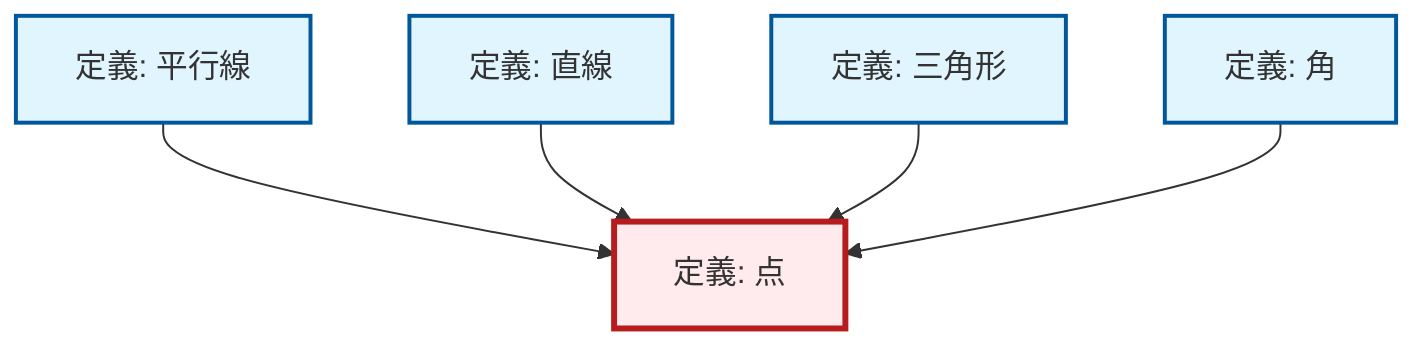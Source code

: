 graph TD
    classDef definition fill:#e1f5fe,stroke:#01579b,stroke-width:2px
    classDef theorem fill:#f3e5f5,stroke:#4a148c,stroke-width:2px
    classDef axiom fill:#fff3e0,stroke:#e65100,stroke-width:2px
    classDef example fill:#e8f5e9,stroke:#1b5e20,stroke-width:2px
    classDef current fill:#ffebee,stroke:#b71c1c,stroke-width:3px
    def-triangle["定義: 三角形"]:::definition
    def-point["定義: 点"]:::definition
    def-line["定義: 直線"]:::definition
    def-parallel["定義: 平行線"]:::definition
    def-angle["定義: 角"]:::definition
    def-parallel --> def-point
    def-line --> def-point
    def-triangle --> def-point
    def-angle --> def-point
    class def-point current